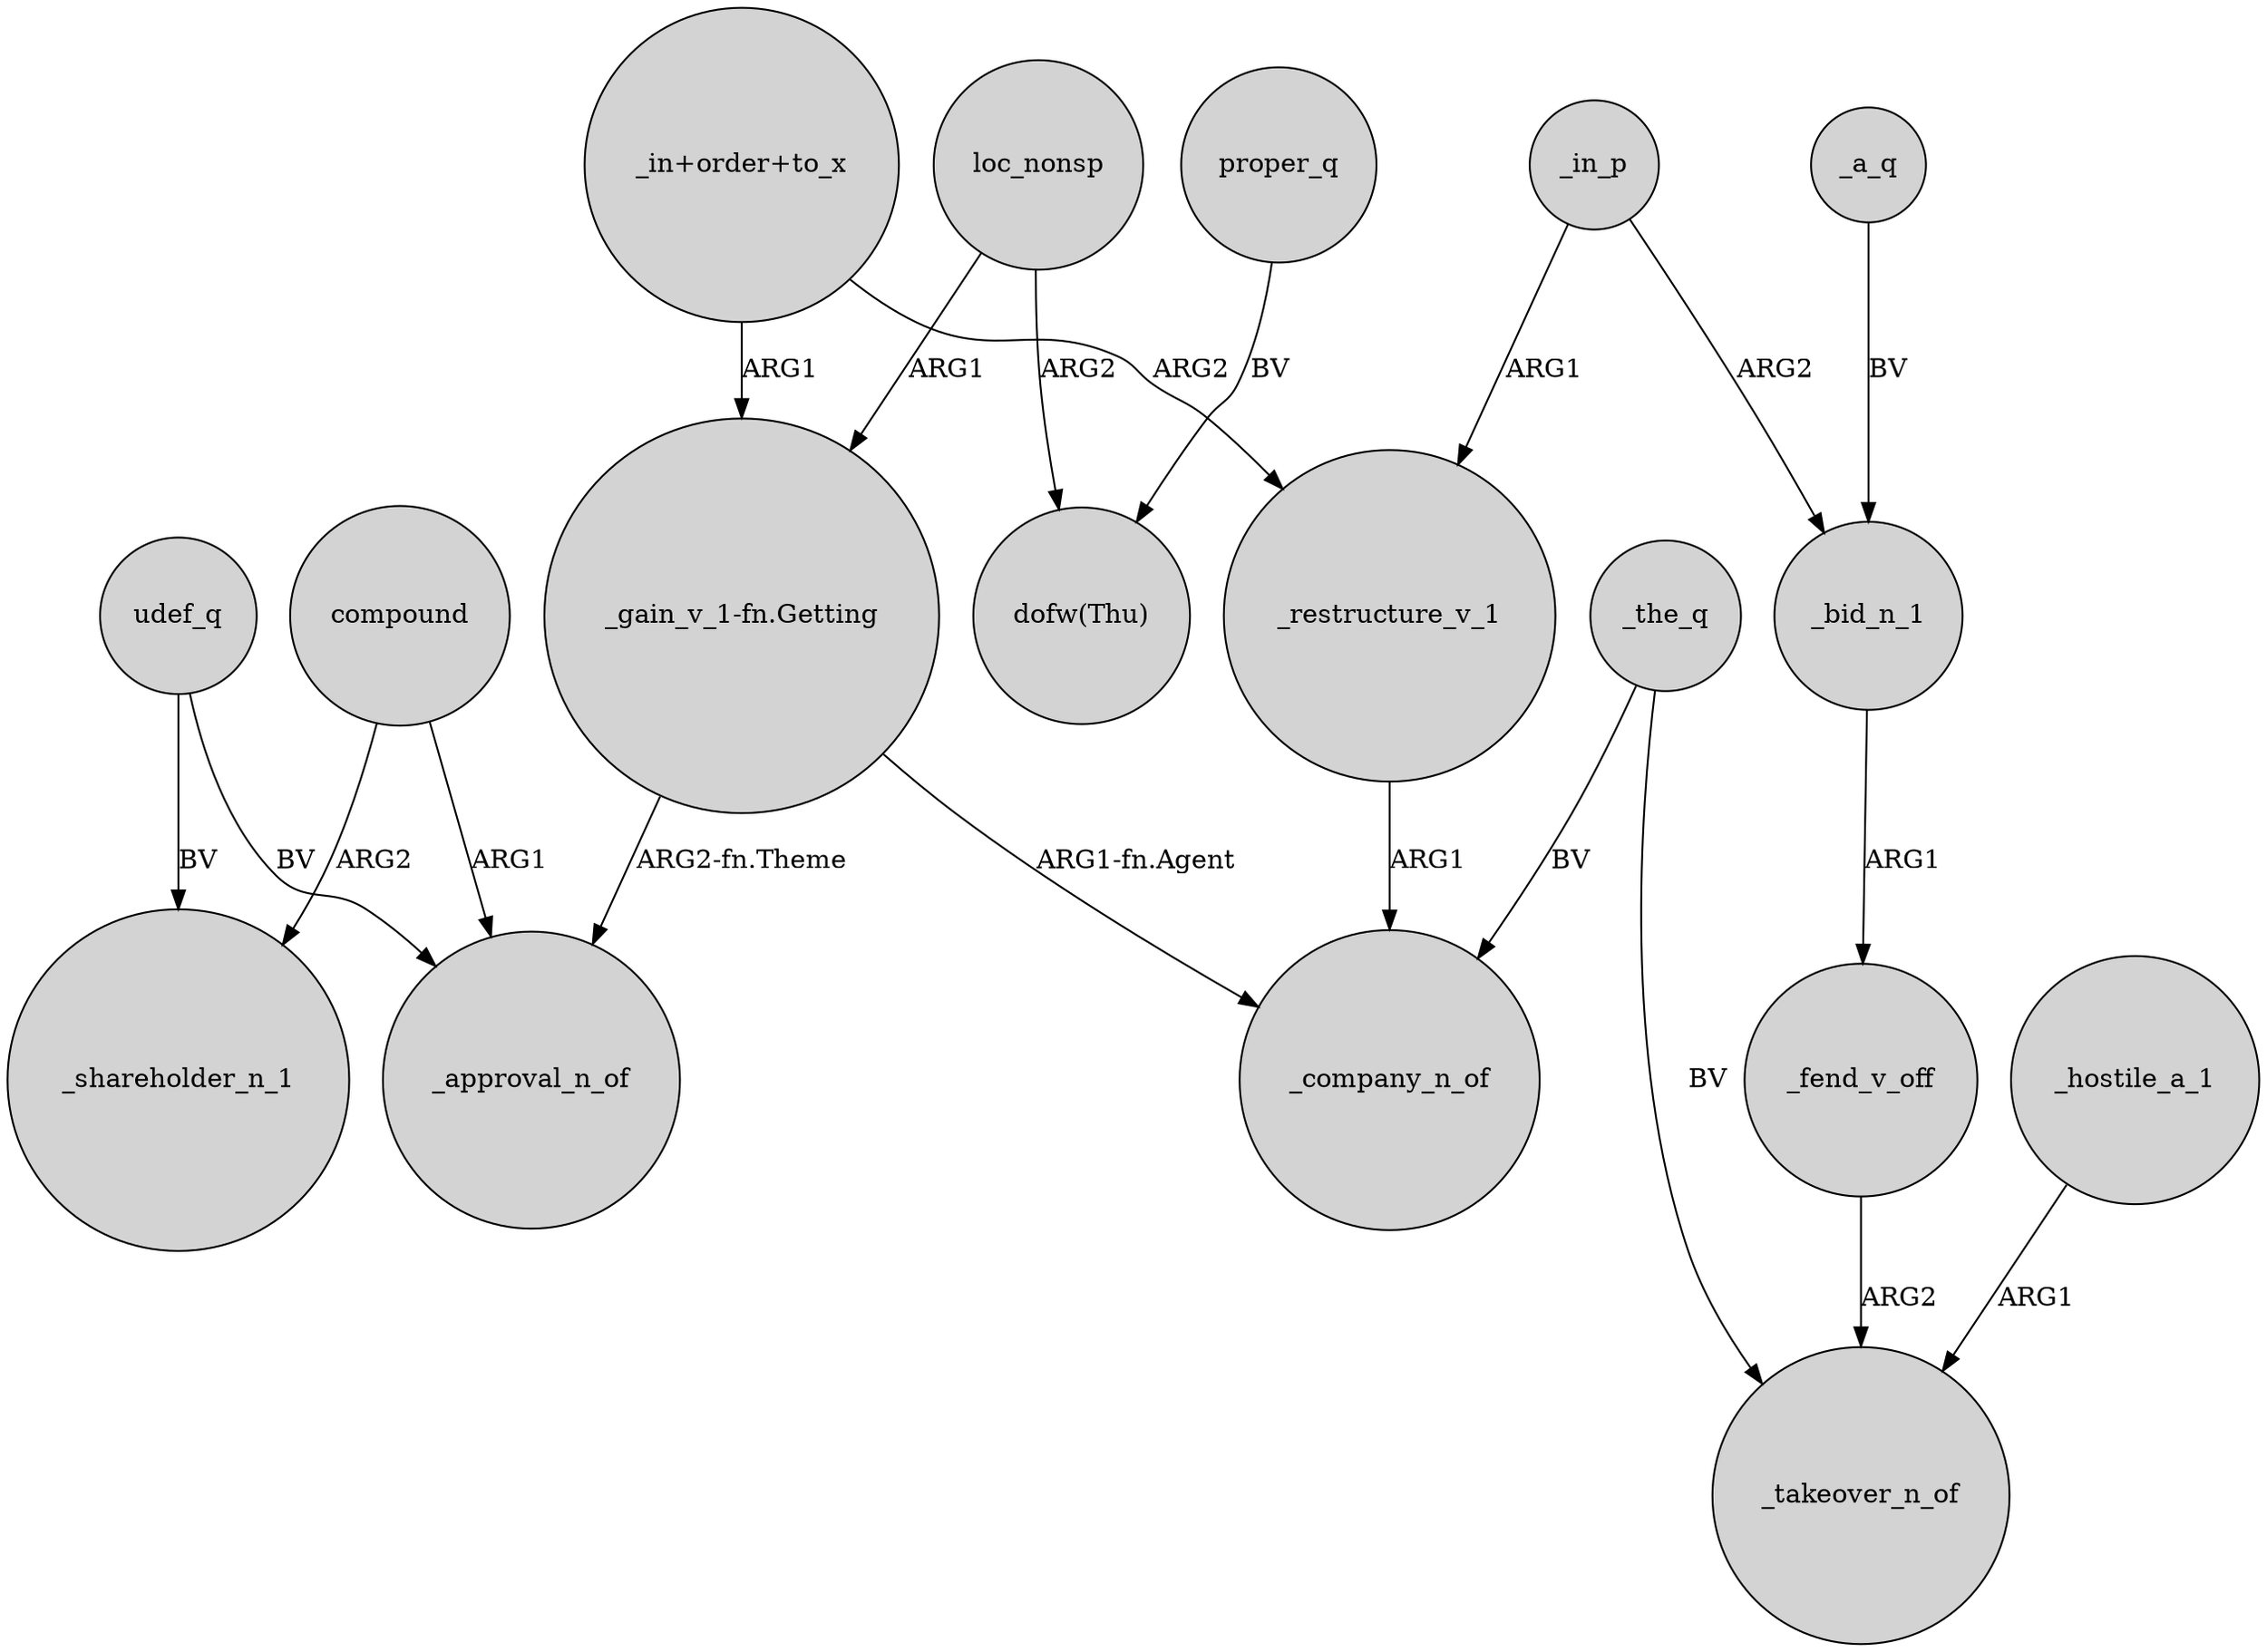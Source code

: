 digraph {
	node [shape=circle style=filled]
	_restructure_v_1 -> _company_n_of [label=ARG1]
	_in_p -> _restructure_v_1 [label=ARG1]
	compound -> _shareholder_n_1 [label=ARG2]
	_bid_n_1 -> _fend_v_off [label=ARG1]
	_in_p -> _bid_n_1 [label=ARG2]
	_fend_v_off -> _takeover_n_of [label=ARG2]
	"_in+order+to_x" -> "_gain_v_1-fn.Getting" [label=ARG1]
	"_in+order+to_x" -> _restructure_v_1 [label=ARG2]
	udef_q -> _shareholder_n_1 [label=BV]
	loc_nonsp -> "_gain_v_1-fn.Getting" [label=ARG1]
	_the_q -> _company_n_of [label=BV]
	"_gain_v_1-fn.Getting" -> _company_n_of [label="ARG1-fn.Agent"]
	compound -> _approval_n_of [label=ARG1]
	_hostile_a_1 -> _takeover_n_of [label=ARG1]
	proper_q -> "dofw(Thu)" [label=BV]
	loc_nonsp -> "dofw(Thu)" [label=ARG2]
	udef_q -> _approval_n_of [label=BV]
	_the_q -> _takeover_n_of [label=BV]
	_a_q -> _bid_n_1 [label=BV]
	"_gain_v_1-fn.Getting" -> _approval_n_of [label="ARG2-fn.Theme"]
}
